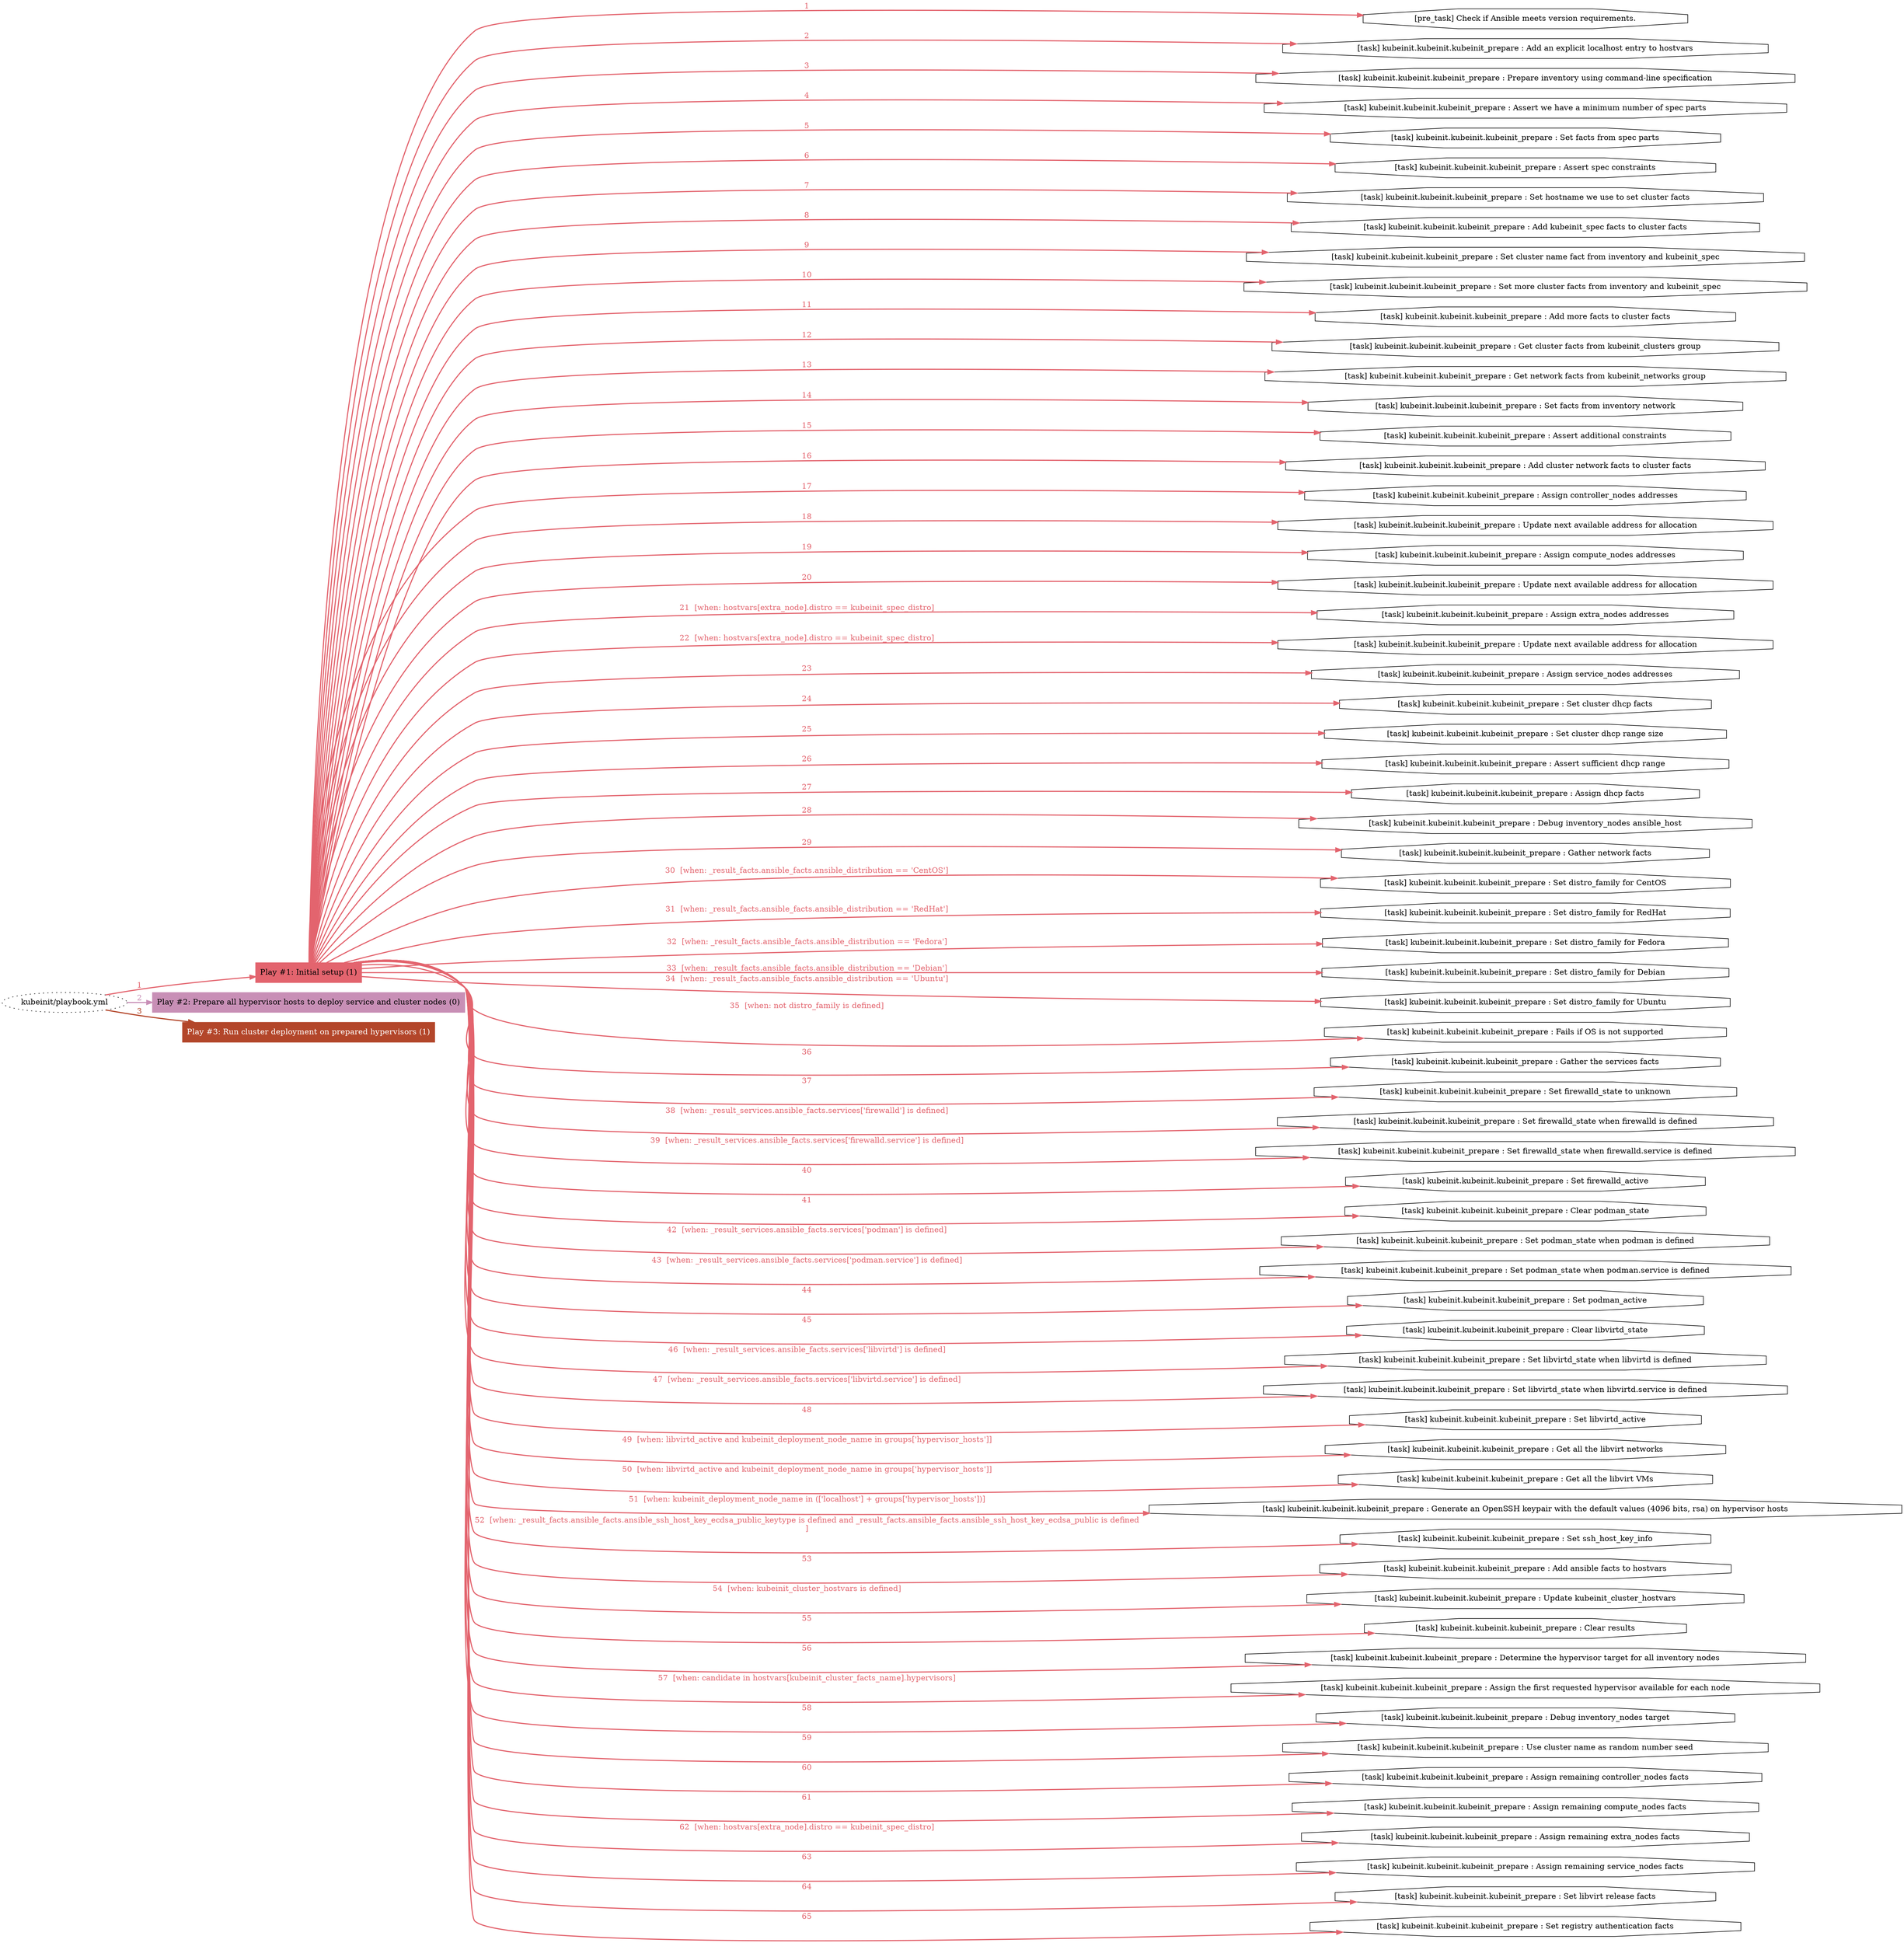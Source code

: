 digraph "kubeinit/playbook.yml "{
	graph [concentrate=true ordering=in rankdir=LR ratio=fill]
	edge [esep=5 sep=10]
	"kubeinit/playbook.yml" [id=root_node style=dotted]
	subgraph "Play #1: Initial setup (1) "{
		"Play #1: Initial setup (1)" [color="#e3646e" fontcolor="#000000" id="play_52530039-606b-4dfa-9c46-30bef21a2dd9" shape=box style=filled tooltip=localhost]
		"kubeinit/playbook.yml" -> "Play #1: Initial setup (1)" [label=1 color="#e3646e" fontcolor="#e3646e" id="edge_58f26c30-e211-405a-aed3-073ce5963cea" style=bold]
		"pre_task_64cfe82e-c05a-4eeb-bb70-443ad7b8ddd8" [label="[pre_task] Check if Ansible meets version requirements." id="pre_task_64cfe82e-c05a-4eeb-bb70-443ad7b8ddd8" shape=octagon tooltip="[pre_task] Check if Ansible meets version requirements."]
		"Play #1: Initial setup (1)" -> "pre_task_64cfe82e-c05a-4eeb-bb70-443ad7b8ddd8" [label=1 color="#e3646e" fontcolor="#e3646e" id="edge_ebd47be2-a93c-4998-9cac-e9412c792b96" style=bold]
		"task_c99364e6-dfbf-4c37-995c-e0d1c5af114d" [label="[task] kubeinit.kubeinit.kubeinit_prepare : Add an explicit localhost entry to hostvars" id="task_c99364e6-dfbf-4c37-995c-e0d1c5af114d" shape=octagon tooltip="[task] kubeinit.kubeinit.kubeinit_prepare : Add an explicit localhost entry to hostvars"]
		"Play #1: Initial setup (1)" -> "task_c99364e6-dfbf-4c37-995c-e0d1c5af114d" [label=2 color="#e3646e" fontcolor="#e3646e" id="edge_9cdf5879-c12a-43d2-959d-68feb255e8d2" style=bold]
		"task_08b57ab3-c253-414b-aeb4-c3d736a2b969" [label="[task] kubeinit.kubeinit.kubeinit_prepare : Prepare inventory using command-line specification" id="task_08b57ab3-c253-414b-aeb4-c3d736a2b969" shape=octagon tooltip="[task] kubeinit.kubeinit.kubeinit_prepare : Prepare inventory using command-line specification"]
		"Play #1: Initial setup (1)" -> "task_08b57ab3-c253-414b-aeb4-c3d736a2b969" [label=3 color="#e3646e" fontcolor="#e3646e" id="edge_3bfb6977-a9f2-4e24-a5ce-eaaadf1097fb" style=bold]
		"task_fe14df56-5d6a-4ece-a7b1-b003e24ef159" [label="[task] kubeinit.kubeinit.kubeinit_prepare : Assert we have a minimum number of spec parts" id="task_fe14df56-5d6a-4ece-a7b1-b003e24ef159" shape=octagon tooltip="[task] kubeinit.kubeinit.kubeinit_prepare : Assert we have a minimum number of spec parts"]
		"Play #1: Initial setup (1)" -> "task_fe14df56-5d6a-4ece-a7b1-b003e24ef159" [label=4 color="#e3646e" fontcolor="#e3646e" id="edge_3857414b-7839-4c7b-8bfc-795e44a07902" style=bold]
		"task_882293aa-dab1-4be0-b636-dbb8b683d809" [label="[task] kubeinit.kubeinit.kubeinit_prepare : Set facts from spec parts" id="task_882293aa-dab1-4be0-b636-dbb8b683d809" shape=octagon tooltip="[task] kubeinit.kubeinit.kubeinit_prepare : Set facts from spec parts"]
		"Play #1: Initial setup (1)" -> "task_882293aa-dab1-4be0-b636-dbb8b683d809" [label=5 color="#e3646e" fontcolor="#e3646e" id="edge_04dafb3c-1df0-4be0-9ed6-cc96756f5874" style=bold]
		"task_dca54800-dfdf-4eca-8485-eea4f8a29579" [label="[task] kubeinit.kubeinit.kubeinit_prepare : Assert spec constraints" id="task_dca54800-dfdf-4eca-8485-eea4f8a29579" shape=octagon tooltip="[task] kubeinit.kubeinit.kubeinit_prepare : Assert spec constraints"]
		"Play #1: Initial setup (1)" -> "task_dca54800-dfdf-4eca-8485-eea4f8a29579" [label=6 color="#e3646e" fontcolor="#e3646e" id="edge_d29c7356-d094-4c60-af0a-2bb2a8950ce7" style=bold]
		"task_2767025d-a8b0-45f3-a717-f3dbb45f9359" [label="[task] kubeinit.kubeinit.kubeinit_prepare : Set hostname we use to set cluster facts" id="task_2767025d-a8b0-45f3-a717-f3dbb45f9359" shape=octagon tooltip="[task] kubeinit.kubeinit.kubeinit_prepare : Set hostname we use to set cluster facts"]
		"Play #1: Initial setup (1)" -> "task_2767025d-a8b0-45f3-a717-f3dbb45f9359" [label=7 color="#e3646e" fontcolor="#e3646e" id="edge_d1ef1e18-2868-4396-a0bb-b53556cc9178" style=bold]
		"task_99edfcc3-f513-4685-b034-8f46596bfa07" [label="[task] kubeinit.kubeinit.kubeinit_prepare : Add kubeinit_spec facts to cluster facts" id="task_99edfcc3-f513-4685-b034-8f46596bfa07" shape=octagon tooltip="[task] kubeinit.kubeinit.kubeinit_prepare : Add kubeinit_spec facts to cluster facts"]
		"Play #1: Initial setup (1)" -> "task_99edfcc3-f513-4685-b034-8f46596bfa07" [label=8 color="#e3646e" fontcolor="#e3646e" id="edge_670d83c6-9aaf-49bc-b185-151256e9820a" style=bold]
		"task_230d137e-1420-4634-be98-b2719d0c544b" [label="[task] kubeinit.kubeinit.kubeinit_prepare : Set cluster name fact from inventory and kubeinit_spec" id="task_230d137e-1420-4634-be98-b2719d0c544b" shape=octagon tooltip="[task] kubeinit.kubeinit.kubeinit_prepare : Set cluster name fact from inventory and kubeinit_spec"]
		"Play #1: Initial setup (1)" -> "task_230d137e-1420-4634-be98-b2719d0c544b" [label=9 color="#e3646e" fontcolor="#e3646e" id="edge_e910c20a-d9b5-4411-b6bf-87ff32080a6d" style=bold]
		"task_d86a1af4-f948-4ecb-be95-df2477f3b68a" [label="[task] kubeinit.kubeinit.kubeinit_prepare : Set more cluster facts from inventory and kubeinit_spec" id="task_d86a1af4-f948-4ecb-be95-df2477f3b68a" shape=octagon tooltip="[task] kubeinit.kubeinit.kubeinit_prepare : Set more cluster facts from inventory and kubeinit_spec"]
		"Play #1: Initial setup (1)" -> "task_d86a1af4-f948-4ecb-be95-df2477f3b68a" [label=10 color="#e3646e" fontcolor="#e3646e" id="edge_de102ddb-858a-4ccb-9bb5-22042a6198bb" style=bold]
		"task_2ef3a14c-35af-428c-8a6e-c9fd1307fb39" [label="[task] kubeinit.kubeinit.kubeinit_prepare : Add more facts to cluster facts" id="task_2ef3a14c-35af-428c-8a6e-c9fd1307fb39" shape=octagon tooltip="[task] kubeinit.kubeinit.kubeinit_prepare : Add more facts to cluster facts"]
		"Play #1: Initial setup (1)" -> "task_2ef3a14c-35af-428c-8a6e-c9fd1307fb39" [label=11 color="#e3646e" fontcolor="#e3646e" id="edge_6f744dcd-f1a8-4964-b385-e622a1c529e0" style=bold]
		"task_d0463387-4896-4550-82ef-c78ea649b88b" [label="[task] kubeinit.kubeinit.kubeinit_prepare : Get cluster facts from kubeinit_clusters group" id="task_d0463387-4896-4550-82ef-c78ea649b88b" shape=octagon tooltip="[task] kubeinit.kubeinit.kubeinit_prepare : Get cluster facts from kubeinit_clusters group"]
		"Play #1: Initial setup (1)" -> "task_d0463387-4896-4550-82ef-c78ea649b88b" [label=12 color="#e3646e" fontcolor="#e3646e" id="edge_47913d4d-da89-4d41-981d-53fec9fff740" style=bold]
		"task_c1e9c63a-2a59-44c3-ac37-410d7caf8329" [label="[task] kubeinit.kubeinit.kubeinit_prepare : Get network facts from kubeinit_networks group" id="task_c1e9c63a-2a59-44c3-ac37-410d7caf8329" shape=octagon tooltip="[task] kubeinit.kubeinit.kubeinit_prepare : Get network facts from kubeinit_networks group"]
		"Play #1: Initial setup (1)" -> "task_c1e9c63a-2a59-44c3-ac37-410d7caf8329" [label=13 color="#e3646e" fontcolor="#e3646e" id="edge_f32a200c-bf0e-4052-81cb-75baccd2e7f7" style=bold]
		"task_c5c885bd-48c4-453c-a10a-f5ef882c80b1" [label="[task] kubeinit.kubeinit.kubeinit_prepare : Set facts from inventory network" id="task_c5c885bd-48c4-453c-a10a-f5ef882c80b1" shape=octagon tooltip="[task] kubeinit.kubeinit.kubeinit_prepare : Set facts from inventory network"]
		"Play #1: Initial setup (1)" -> "task_c5c885bd-48c4-453c-a10a-f5ef882c80b1" [label=14 color="#e3646e" fontcolor="#e3646e" id="edge_99a3f280-87d6-40ad-9a25-da7486dd0f67" style=bold]
		"task_d6be07dd-dddd-43c7-ba0c-21461838980b" [label="[task] kubeinit.kubeinit.kubeinit_prepare : Assert additional constraints" id="task_d6be07dd-dddd-43c7-ba0c-21461838980b" shape=octagon tooltip="[task] kubeinit.kubeinit.kubeinit_prepare : Assert additional constraints"]
		"Play #1: Initial setup (1)" -> "task_d6be07dd-dddd-43c7-ba0c-21461838980b" [label=15 color="#e3646e" fontcolor="#e3646e" id="edge_99ad24cd-42d8-4ac5-a415-19dbb81ad4a8" style=bold]
		"task_e7d75a5c-a599-431a-8bfd-e7a83e052bee" [label="[task] kubeinit.kubeinit.kubeinit_prepare : Add cluster network facts to cluster facts" id="task_e7d75a5c-a599-431a-8bfd-e7a83e052bee" shape=octagon tooltip="[task] kubeinit.kubeinit.kubeinit_prepare : Add cluster network facts to cluster facts"]
		"Play #1: Initial setup (1)" -> "task_e7d75a5c-a599-431a-8bfd-e7a83e052bee" [label=16 color="#e3646e" fontcolor="#e3646e" id="edge_c37de4b7-6d68-4a0b-8824-6683be78dab7" style=bold]
		"task_a2091ce0-c9a2-4d52-bd1c-5a9e914a7f95" [label="[task] kubeinit.kubeinit.kubeinit_prepare : Assign controller_nodes addresses" id="task_a2091ce0-c9a2-4d52-bd1c-5a9e914a7f95" shape=octagon tooltip="[task] kubeinit.kubeinit.kubeinit_prepare : Assign controller_nodes addresses"]
		"Play #1: Initial setup (1)" -> "task_a2091ce0-c9a2-4d52-bd1c-5a9e914a7f95" [label=17 color="#e3646e" fontcolor="#e3646e" id="edge_5c22cb6d-a02e-4d40-9cbf-8c296523b3da" style=bold]
		"task_d0e1400c-0e83-471b-9b9e-12dc46653184" [label="[task] kubeinit.kubeinit.kubeinit_prepare : Update next available address for allocation" id="task_d0e1400c-0e83-471b-9b9e-12dc46653184" shape=octagon tooltip="[task] kubeinit.kubeinit.kubeinit_prepare : Update next available address for allocation"]
		"Play #1: Initial setup (1)" -> "task_d0e1400c-0e83-471b-9b9e-12dc46653184" [label=18 color="#e3646e" fontcolor="#e3646e" id="edge_c33f6b25-0785-4cec-8c08-5837924161f8" style=bold]
		"task_066e7a30-446c-47a7-b1c3-62c136019353" [label="[task] kubeinit.kubeinit.kubeinit_prepare : Assign compute_nodes addresses" id="task_066e7a30-446c-47a7-b1c3-62c136019353" shape=octagon tooltip="[task] kubeinit.kubeinit.kubeinit_prepare : Assign compute_nodes addresses"]
		"Play #1: Initial setup (1)" -> "task_066e7a30-446c-47a7-b1c3-62c136019353" [label=19 color="#e3646e" fontcolor="#e3646e" id="edge_6950f41d-15e7-4086-b9dd-42ee6bb1cfd2" style=bold]
		"task_c2df56b8-d9fe-48b5-94e1-e61f34d6a717" [label="[task] kubeinit.kubeinit.kubeinit_prepare : Update next available address for allocation" id="task_c2df56b8-d9fe-48b5-94e1-e61f34d6a717" shape=octagon tooltip="[task] kubeinit.kubeinit.kubeinit_prepare : Update next available address for allocation"]
		"Play #1: Initial setup (1)" -> "task_c2df56b8-d9fe-48b5-94e1-e61f34d6a717" [label=20 color="#e3646e" fontcolor="#e3646e" id="edge_cc5a9d85-28bd-45a1-a55b-e5668db5252c" style=bold]
		"task_fe03a030-af4c-46d4-bc69-58f5d00a432b" [label="[task] kubeinit.kubeinit.kubeinit_prepare : Assign extra_nodes addresses" id="task_fe03a030-af4c-46d4-bc69-58f5d00a432b" shape=octagon tooltip="[task] kubeinit.kubeinit.kubeinit_prepare : Assign extra_nodes addresses"]
		"Play #1: Initial setup (1)" -> "task_fe03a030-af4c-46d4-bc69-58f5d00a432b" [label="21  [when: hostvars[extra_node].distro == kubeinit_spec_distro]" color="#e3646e" fontcolor="#e3646e" id="edge_f8a1e406-da8d-49c6-8dd9-2fc1e4e80f2a" style=bold]
		"task_0e3c7ed8-94d9-4ca1-a5db-32eb3d0163bb" [label="[task] kubeinit.kubeinit.kubeinit_prepare : Update next available address for allocation" id="task_0e3c7ed8-94d9-4ca1-a5db-32eb3d0163bb" shape=octagon tooltip="[task] kubeinit.kubeinit.kubeinit_prepare : Update next available address for allocation"]
		"Play #1: Initial setup (1)" -> "task_0e3c7ed8-94d9-4ca1-a5db-32eb3d0163bb" [label="22  [when: hostvars[extra_node].distro == kubeinit_spec_distro]" color="#e3646e" fontcolor="#e3646e" id="edge_15b65b69-1b9e-494a-ba80-1f99dec250a2" style=bold]
		"task_53bcbbc6-ed91-4f68-9b4c-c120b2686808" [label="[task] kubeinit.kubeinit.kubeinit_prepare : Assign service_nodes addresses" id="task_53bcbbc6-ed91-4f68-9b4c-c120b2686808" shape=octagon tooltip="[task] kubeinit.kubeinit.kubeinit_prepare : Assign service_nodes addresses"]
		"Play #1: Initial setup (1)" -> "task_53bcbbc6-ed91-4f68-9b4c-c120b2686808" [label=23 color="#e3646e" fontcolor="#e3646e" id="edge_50c352e1-84e6-4d12-852f-e941047eed38" style=bold]
		"task_57dd6178-57fa-4db2-b488-1351c1976dc9" [label="[task] kubeinit.kubeinit.kubeinit_prepare : Set cluster dhcp facts" id="task_57dd6178-57fa-4db2-b488-1351c1976dc9" shape=octagon tooltip="[task] kubeinit.kubeinit.kubeinit_prepare : Set cluster dhcp facts"]
		"Play #1: Initial setup (1)" -> "task_57dd6178-57fa-4db2-b488-1351c1976dc9" [label=24 color="#e3646e" fontcolor="#e3646e" id="edge_8fa6c079-5226-498b-9607-390f22b7ebf7" style=bold]
		"task_7d38bfdd-565f-4d5c-863f-38cae39a5fdf" [label="[task] kubeinit.kubeinit.kubeinit_prepare : Set cluster dhcp range size" id="task_7d38bfdd-565f-4d5c-863f-38cae39a5fdf" shape=octagon tooltip="[task] kubeinit.kubeinit.kubeinit_prepare : Set cluster dhcp range size"]
		"Play #1: Initial setup (1)" -> "task_7d38bfdd-565f-4d5c-863f-38cae39a5fdf" [label=25 color="#e3646e" fontcolor="#e3646e" id="edge_d0cfebe4-aa80-4ee7-ad49-b0fa33b55ebd" style=bold]
		"task_d7a94dcb-30b9-4623-b0e3-ade3d545cd3f" [label="[task] kubeinit.kubeinit.kubeinit_prepare : Assert sufficient dhcp range" id="task_d7a94dcb-30b9-4623-b0e3-ade3d545cd3f" shape=octagon tooltip="[task] kubeinit.kubeinit.kubeinit_prepare : Assert sufficient dhcp range"]
		"Play #1: Initial setup (1)" -> "task_d7a94dcb-30b9-4623-b0e3-ade3d545cd3f" [label=26 color="#e3646e" fontcolor="#e3646e" id="edge_ba76f54c-4147-4a2b-b707-e525bb634643" style=bold]
		"task_598c99d4-cb0d-4ea5-ab2f-9aa257ba4a2c" [label="[task] kubeinit.kubeinit.kubeinit_prepare : Assign dhcp facts" id="task_598c99d4-cb0d-4ea5-ab2f-9aa257ba4a2c" shape=octagon tooltip="[task] kubeinit.kubeinit.kubeinit_prepare : Assign dhcp facts"]
		"Play #1: Initial setup (1)" -> "task_598c99d4-cb0d-4ea5-ab2f-9aa257ba4a2c" [label=27 color="#e3646e" fontcolor="#e3646e" id="edge_76a37124-fcd9-459d-8b53-919011e521b4" style=bold]
		"task_7e987eac-a926-450c-8f76-85a34b9e018a" [label="[task] kubeinit.kubeinit.kubeinit_prepare : Debug inventory_nodes ansible_host" id="task_7e987eac-a926-450c-8f76-85a34b9e018a" shape=octagon tooltip="[task] kubeinit.kubeinit.kubeinit_prepare : Debug inventory_nodes ansible_host"]
		"Play #1: Initial setup (1)" -> "task_7e987eac-a926-450c-8f76-85a34b9e018a" [label=28 color="#e3646e" fontcolor="#e3646e" id="edge_1c0acce0-0f18-448d-8972-cfbac0bd6d43" style=bold]
		"task_f1d3ca63-05fe-4c09-8310-c2739acaf59a" [label="[task] kubeinit.kubeinit.kubeinit_prepare : Gather network facts" id="task_f1d3ca63-05fe-4c09-8310-c2739acaf59a" shape=octagon tooltip="[task] kubeinit.kubeinit.kubeinit_prepare : Gather network facts"]
		"Play #1: Initial setup (1)" -> "task_f1d3ca63-05fe-4c09-8310-c2739acaf59a" [label=29 color="#e3646e" fontcolor="#e3646e" id="edge_16c586e2-1c14-4736-a3cf-bca29c729caa" style=bold]
		"task_3ae8f6bf-7632-4129-a3b0-e9f086505f7b" [label="[task] kubeinit.kubeinit.kubeinit_prepare : Set distro_family for CentOS" id="task_3ae8f6bf-7632-4129-a3b0-e9f086505f7b" shape=octagon tooltip="[task] kubeinit.kubeinit.kubeinit_prepare : Set distro_family for CentOS"]
		"Play #1: Initial setup (1)" -> "task_3ae8f6bf-7632-4129-a3b0-e9f086505f7b" [label="30  [when: _result_facts.ansible_facts.ansible_distribution == 'CentOS']" color="#e3646e" fontcolor="#e3646e" id="edge_c426da7b-b8f4-41fd-b91a-7ab508b71e52" style=bold]
		"task_81bcbf19-b197-4827-9dd9-00c9f5134549" [label="[task] kubeinit.kubeinit.kubeinit_prepare : Set distro_family for RedHat" id="task_81bcbf19-b197-4827-9dd9-00c9f5134549" shape=octagon tooltip="[task] kubeinit.kubeinit.kubeinit_prepare : Set distro_family for RedHat"]
		"Play #1: Initial setup (1)" -> "task_81bcbf19-b197-4827-9dd9-00c9f5134549" [label="31  [when: _result_facts.ansible_facts.ansible_distribution == 'RedHat']" color="#e3646e" fontcolor="#e3646e" id="edge_d0a05d23-a3ec-4175-8720-a24d92b0104c" style=bold]
		"task_15ef6411-1d25-454e-99bd-4589254034a7" [label="[task] kubeinit.kubeinit.kubeinit_prepare : Set distro_family for Fedora" id="task_15ef6411-1d25-454e-99bd-4589254034a7" shape=octagon tooltip="[task] kubeinit.kubeinit.kubeinit_prepare : Set distro_family for Fedora"]
		"Play #1: Initial setup (1)" -> "task_15ef6411-1d25-454e-99bd-4589254034a7" [label="32  [when: _result_facts.ansible_facts.ansible_distribution == 'Fedora']" color="#e3646e" fontcolor="#e3646e" id="edge_34bbb89d-a870-4e24-ad6f-ee6150d29822" style=bold]
		"task_b3ebfcbf-9608-4625-8f60-e705d8972b73" [label="[task] kubeinit.kubeinit.kubeinit_prepare : Set distro_family for Debian" id="task_b3ebfcbf-9608-4625-8f60-e705d8972b73" shape=octagon tooltip="[task] kubeinit.kubeinit.kubeinit_prepare : Set distro_family for Debian"]
		"Play #1: Initial setup (1)" -> "task_b3ebfcbf-9608-4625-8f60-e705d8972b73" [label="33  [when: _result_facts.ansible_facts.ansible_distribution == 'Debian']" color="#e3646e" fontcolor="#e3646e" id="edge_85aba2dd-f0a2-43da-a21a-76a1400465b9" style=bold]
		"task_1e646fe3-cca5-4be5-96ac-71d0744ac645" [label="[task] kubeinit.kubeinit.kubeinit_prepare : Set distro_family for Ubuntu" id="task_1e646fe3-cca5-4be5-96ac-71d0744ac645" shape=octagon tooltip="[task] kubeinit.kubeinit.kubeinit_prepare : Set distro_family for Ubuntu"]
		"Play #1: Initial setup (1)" -> "task_1e646fe3-cca5-4be5-96ac-71d0744ac645" [label="34  [when: _result_facts.ansible_facts.ansible_distribution == 'Ubuntu']" color="#e3646e" fontcolor="#e3646e" id="edge_b24e2c1d-f1f9-4693-80ee-1c56faaf2bb2" style=bold]
		"task_2adf8103-7567-4150-a86b-399cdab4509b" [label="[task] kubeinit.kubeinit.kubeinit_prepare : Fails if OS is not supported" id="task_2adf8103-7567-4150-a86b-399cdab4509b" shape=octagon tooltip="[task] kubeinit.kubeinit.kubeinit_prepare : Fails if OS is not supported"]
		"Play #1: Initial setup (1)" -> "task_2adf8103-7567-4150-a86b-399cdab4509b" [label="35  [when: not distro_family is defined]" color="#e3646e" fontcolor="#e3646e" id="edge_1f5f4ce4-8ac3-487c-a731-0de927200357" style=bold]
		"task_3fb4501c-b0d3-48ee-98b1-fc84cb155146" [label="[task] kubeinit.kubeinit.kubeinit_prepare : Gather the services facts" id="task_3fb4501c-b0d3-48ee-98b1-fc84cb155146" shape=octagon tooltip="[task] kubeinit.kubeinit.kubeinit_prepare : Gather the services facts"]
		"Play #1: Initial setup (1)" -> "task_3fb4501c-b0d3-48ee-98b1-fc84cb155146" [label=36 color="#e3646e" fontcolor="#e3646e" id="edge_dbb9e91f-77e5-4a7a-84df-de2f1466a246" style=bold]
		"task_c3f81e04-1e89-4f14-a839-f723322529db" [label="[task] kubeinit.kubeinit.kubeinit_prepare : Set firewalld_state to unknown" id="task_c3f81e04-1e89-4f14-a839-f723322529db" shape=octagon tooltip="[task] kubeinit.kubeinit.kubeinit_prepare : Set firewalld_state to unknown"]
		"Play #1: Initial setup (1)" -> "task_c3f81e04-1e89-4f14-a839-f723322529db" [label=37 color="#e3646e" fontcolor="#e3646e" id="edge_16e6b836-fd9e-461c-9c71-838bb1a159f8" style=bold]
		"task_1279c500-8a17-4db4-85ab-14868f8e61b1" [label="[task] kubeinit.kubeinit.kubeinit_prepare : Set firewalld_state when firewalld is defined" id="task_1279c500-8a17-4db4-85ab-14868f8e61b1" shape=octagon tooltip="[task] kubeinit.kubeinit.kubeinit_prepare : Set firewalld_state when firewalld is defined"]
		"Play #1: Initial setup (1)" -> "task_1279c500-8a17-4db4-85ab-14868f8e61b1" [label="38  [when: _result_services.ansible_facts.services['firewalld'] is defined]" color="#e3646e" fontcolor="#e3646e" id="edge_3d6a42d0-7949-43c0-b097-2046cd42ae31" style=bold]
		"task_2c9c544b-25f1-40f2-b49c-1f994fb0dd91" [label="[task] kubeinit.kubeinit.kubeinit_prepare : Set firewalld_state when firewalld.service is defined" id="task_2c9c544b-25f1-40f2-b49c-1f994fb0dd91" shape=octagon tooltip="[task] kubeinit.kubeinit.kubeinit_prepare : Set firewalld_state when firewalld.service is defined"]
		"Play #1: Initial setup (1)" -> "task_2c9c544b-25f1-40f2-b49c-1f994fb0dd91" [label="39  [when: _result_services.ansible_facts.services['firewalld.service'] is defined]" color="#e3646e" fontcolor="#e3646e" id="edge_88e74756-bede-463d-9aa5-358759369f64" style=bold]
		"task_856d2eb0-b83d-4f7b-8901-a757cae1f066" [label="[task] kubeinit.kubeinit.kubeinit_prepare : Set firewalld_active" id="task_856d2eb0-b83d-4f7b-8901-a757cae1f066" shape=octagon tooltip="[task] kubeinit.kubeinit.kubeinit_prepare : Set firewalld_active"]
		"Play #1: Initial setup (1)" -> "task_856d2eb0-b83d-4f7b-8901-a757cae1f066" [label=40 color="#e3646e" fontcolor="#e3646e" id="edge_c2133982-289a-4aeb-b504-0b474b2c4656" style=bold]
		"task_a7fcfc3f-c503-4f2f-a7fd-2e6527f19691" [label="[task] kubeinit.kubeinit.kubeinit_prepare : Clear podman_state" id="task_a7fcfc3f-c503-4f2f-a7fd-2e6527f19691" shape=octagon tooltip="[task] kubeinit.kubeinit.kubeinit_prepare : Clear podman_state"]
		"Play #1: Initial setup (1)" -> "task_a7fcfc3f-c503-4f2f-a7fd-2e6527f19691" [label=41 color="#e3646e" fontcolor="#e3646e" id="edge_9af43fd5-6b0c-41b2-a8d3-b85abcb5e847" style=bold]
		"task_5a4c6a67-fc01-46e0-81d2-b449139413c2" [label="[task] kubeinit.kubeinit.kubeinit_prepare : Set podman_state when podman is defined" id="task_5a4c6a67-fc01-46e0-81d2-b449139413c2" shape=octagon tooltip="[task] kubeinit.kubeinit.kubeinit_prepare : Set podman_state when podman is defined"]
		"Play #1: Initial setup (1)" -> "task_5a4c6a67-fc01-46e0-81d2-b449139413c2" [label="42  [when: _result_services.ansible_facts.services['podman'] is defined]" color="#e3646e" fontcolor="#e3646e" id="edge_a13260db-0d8b-4263-9dcb-075add290d3e" style=bold]
		"task_35aea261-f11f-45da-80ae-d82a0303fd23" [label="[task] kubeinit.kubeinit.kubeinit_prepare : Set podman_state when podman.service is defined" id="task_35aea261-f11f-45da-80ae-d82a0303fd23" shape=octagon tooltip="[task] kubeinit.kubeinit.kubeinit_prepare : Set podman_state when podman.service is defined"]
		"Play #1: Initial setup (1)" -> "task_35aea261-f11f-45da-80ae-d82a0303fd23" [label="43  [when: _result_services.ansible_facts.services['podman.service'] is defined]" color="#e3646e" fontcolor="#e3646e" id="edge_ecfd0e2a-3f19-47f8-af8d-4fdd989525ea" style=bold]
		"task_25104332-da53-489a-8103-82d426c10461" [label="[task] kubeinit.kubeinit.kubeinit_prepare : Set podman_active" id="task_25104332-da53-489a-8103-82d426c10461" shape=octagon tooltip="[task] kubeinit.kubeinit.kubeinit_prepare : Set podman_active"]
		"Play #1: Initial setup (1)" -> "task_25104332-da53-489a-8103-82d426c10461" [label=44 color="#e3646e" fontcolor="#e3646e" id="edge_2fb3ca11-f2d0-45ed-b151-5f808db439c6" style=bold]
		"task_0e922d57-b69f-4ba1-860d-91147d1f2657" [label="[task] kubeinit.kubeinit.kubeinit_prepare : Clear libvirtd_state" id="task_0e922d57-b69f-4ba1-860d-91147d1f2657" shape=octagon tooltip="[task] kubeinit.kubeinit.kubeinit_prepare : Clear libvirtd_state"]
		"Play #1: Initial setup (1)" -> "task_0e922d57-b69f-4ba1-860d-91147d1f2657" [label=45 color="#e3646e" fontcolor="#e3646e" id="edge_c392c882-b12c-47a7-960c-feb95463f917" style=bold]
		"task_57509be8-8346-4f45-8aa2-21a7aa89a12e" [label="[task] kubeinit.kubeinit.kubeinit_prepare : Set libvirtd_state when libvirtd is defined" id="task_57509be8-8346-4f45-8aa2-21a7aa89a12e" shape=octagon tooltip="[task] kubeinit.kubeinit.kubeinit_prepare : Set libvirtd_state when libvirtd is defined"]
		"Play #1: Initial setup (1)" -> "task_57509be8-8346-4f45-8aa2-21a7aa89a12e" [label="46  [when: _result_services.ansible_facts.services['libvirtd'] is defined]" color="#e3646e" fontcolor="#e3646e" id="edge_7f8e6698-648b-441c-87d2-d7804148c8c4" style=bold]
		"task_d2952aa1-d798-4137-bc1f-bc918bd1df2f" [label="[task] kubeinit.kubeinit.kubeinit_prepare : Set libvirtd_state when libvirtd.service is defined" id="task_d2952aa1-d798-4137-bc1f-bc918bd1df2f" shape=octagon tooltip="[task] kubeinit.kubeinit.kubeinit_prepare : Set libvirtd_state when libvirtd.service is defined"]
		"Play #1: Initial setup (1)" -> "task_d2952aa1-d798-4137-bc1f-bc918bd1df2f" [label="47  [when: _result_services.ansible_facts.services['libvirtd.service'] is defined]" color="#e3646e" fontcolor="#e3646e" id="edge_f43ce5a9-bf23-4ea7-98d8-c72d93cf95b7" style=bold]
		"task_553bc746-8bb6-4198-b5fe-bc9e8e97f387" [label="[task] kubeinit.kubeinit.kubeinit_prepare : Set libvirtd_active" id="task_553bc746-8bb6-4198-b5fe-bc9e8e97f387" shape=octagon tooltip="[task] kubeinit.kubeinit.kubeinit_prepare : Set libvirtd_active"]
		"Play #1: Initial setup (1)" -> "task_553bc746-8bb6-4198-b5fe-bc9e8e97f387" [label=48 color="#e3646e" fontcolor="#e3646e" id="edge_201aed0d-8414-460c-866c-5a66f7a3c7a8" style=bold]
		"task_6f7c055f-02f3-406d-a6e4-87e7e6f5c054" [label="[task] kubeinit.kubeinit.kubeinit_prepare : Get all the libvirt networks" id="task_6f7c055f-02f3-406d-a6e4-87e7e6f5c054" shape=octagon tooltip="[task] kubeinit.kubeinit.kubeinit_prepare : Get all the libvirt networks"]
		"Play #1: Initial setup (1)" -> "task_6f7c055f-02f3-406d-a6e4-87e7e6f5c054" [label="49  [when: libvirtd_active and kubeinit_deployment_node_name in groups['hypervisor_hosts']]" color="#e3646e" fontcolor="#e3646e" id="edge_d68e19a3-6f6f-4744-95fb-80ebd7f13491" style=bold]
		"task_3c382dd8-5520-4894-98c9-4f13544f5aa8" [label="[task] kubeinit.kubeinit.kubeinit_prepare : Get all the libvirt VMs" id="task_3c382dd8-5520-4894-98c9-4f13544f5aa8" shape=octagon tooltip="[task] kubeinit.kubeinit.kubeinit_prepare : Get all the libvirt VMs"]
		"Play #1: Initial setup (1)" -> "task_3c382dd8-5520-4894-98c9-4f13544f5aa8" [label="50  [when: libvirtd_active and kubeinit_deployment_node_name in groups['hypervisor_hosts']]" color="#e3646e" fontcolor="#e3646e" id="edge_72cbb925-9c0f-41ce-8fa6-41f9d46f140f" style=bold]
		"task_65baa038-2908-4569-9dfb-ee9d1fb70240" [label="[task] kubeinit.kubeinit.kubeinit_prepare : Generate an OpenSSH keypair with the default values (4096 bits, rsa) on hypervisor hosts" id="task_65baa038-2908-4569-9dfb-ee9d1fb70240" shape=octagon tooltip="[task] kubeinit.kubeinit.kubeinit_prepare : Generate an OpenSSH keypair with the default values (4096 bits, rsa) on hypervisor hosts"]
		"Play #1: Initial setup (1)" -> "task_65baa038-2908-4569-9dfb-ee9d1fb70240" [label="51  [when: kubeinit_deployment_node_name in (['localhost'] + groups['hypervisor_hosts'])]" color="#e3646e" fontcolor="#e3646e" id="edge_e755dc1e-6cf9-447a-8bb5-e4b18398e4fc" style=bold]
		"task_435ec0b2-d45a-4a18-91f1-348cee75dbe5" [label="[task] kubeinit.kubeinit.kubeinit_prepare : Set ssh_host_key_info" id="task_435ec0b2-d45a-4a18-91f1-348cee75dbe5" shape=octagon tooltip="[task] kubeinit.kubeinit.kubeinit_prepare : Set ssh_host_key_info"]
		"Play #1: Initial setup (1)" -> "task_435ec0b2-d45a-4a18-91f1-348cee75dbe5" [label="52  [when: _result_facts.ansible_facts.ansible_ssh_host_key_ecdsa_public_keytype is defined and _result_facts.ansible_facts.ansible_ssh_host_key_ecdsa_public is defined
]" color="#e3646e" fontcolor="#e3646e" id="edge_0314c266-b034-431b-8e4f-2f1226ef89f4" style=bold]
		"task_4a7be271-3c94-4f30-b326-bc204e23b6b5" [label="[task] kubeinit.kubeinit.kubeinit_prepare : Add ansible facts to hostvars" id="task_4a7be271-3c94-4f30-b326-bc204e23b6b5" shape=octagon tooltip="[task] kubeinit.kubeinit.kubeinit_prepare : Add ansible facts to hostvars"]
		"Play #1: Initial setup (1)" -> "task_4a7be271-3c94-4f30-b326-bc204e23b6b5" [label=53 color="#e3646e" fontcolor="#e3646e" id="edge_8ed36390-320a-49c9-b36a-a6077d2ee719" style=bold]
		"task_5f361121-0cb3-412c-ac4e-c6dd653419f4" [label="[task] kubeinit.kubeinit.kubeinit_prepare : Update kubeinit_cluster_hostvars" id="task_5f361121-0cb3-412c-ac4e-c6dd653419f4" shape=octagon tooltip="[task] kubeinit.kubeinit.kubeinit_prepare : Update kubeinit_cluster_hostvars"]
		"Play #1: Initial setup (1)" -> "task_5f361121-0cb3-412c-ac4e-c6dd653419f4" [label="54  [when: kubeinit_cluster_hostvars is defined]" color="#e3646e" fontcolor="#e3646e" id="edge_e9643ee2-628e-433d-8376-138e36178040" style=bold]
		"task_3e2cbcb7-2b21-4e14-b946-d49cd0b6f56d" [label="[task] kubeinit.kubeinit.kubeinit_prepare : Clear results" id="task_3e2cbcb7-2b21-4e14-b946-d49cd0b6f56d" shape=octagon tooltip="[task] kubeinit.kubeinit.kubeinit_prepare : Clear results"]
		"Play #1: Initial setup (1)" -> "task_3e2cbcb7-2b21-4e14-b946-d49cd0b6f56d" [label=55 color="#e3646e" fontcolor="#e3646e" id="edge_5440e0c4-2fbc-46ac-a32e-154e1785e496" style=bold]
		"task_b46994d4-4c6e-4351-964c-1e469a4d6c84" [label="[task] kubeinit.kubeinit.kubeinit_prepare : Determine the hypervisor target for all inventory nodes" id="task_b46994d4-4c6e-4351-964c-1e469a4d6c84" shape=octagon tooltip="[task] kubeinit.kubeinit.kubeinit_prepare : Determine the hypervisor target for all inventory nodes"]
		"Play #1: Initial setup (1)" -> "task_b46994d4-4c6e-4351-964c-1e469a4d6c84" [label=56 color="#e3646e" fontcolor="#e3646e" id="edge_5b312b0d-794a-4997-81ef-7070323bab03" style=bold]
		"task_ab60d052-5de8-4d47-9e56-2dd340b7e81f" [label="[task] kubeinit.kubeinit.kubeinit_prepare : Assign the first requested hypervisor available for each node" id="task_ab60d052-5de8-4d47-9e56-2dd340b7e81f" shape=octagon tooltip="[task] kubeinit.kubeinit.kubeinit_prepare : Assign the first requested hypervisor available for each node"]
		"Play #1: Initial setup (1)" -> "task_ab60d052-5de8-4d47-9e56-2dd340b7e81f" [label="57  [when: candidate in hostvars[kubeinit_cluster_facts_name].hypervisors]" color="#e3646e" fontcolor="#e3646e" id="edge_47c782e9-77b5-4613-87c2-1b5cb67e1e96" style=bold]
		"task_74c9cb72-5f6b-4ced-81e8-2c3ecb2db3a2" [label="[task] kubeinit.kubeinit.kubeinit_prepare : Debug inventory_nodes target" id="task_74c9cb72-5f6b-4ced-81e8-2c3ecb2db3a2" shape=octagon tooltip="[task] kubeinit.kubeinit.kubeinit_prepare : Debug inventory_nodes target"]
		"Play #1: Initial setup (1)" -> "task_74c9cb72-5f6b-4ced-81e8-2c3ecb2db3a2" [label=58 color="#e3646e" fontcolor="#e3646e" id="edge_94d22bb2-a8dd-40bb-b943-bc058a58e612" style=bold]
		"task_85e84fd7-c642-4153-a0c9-d060a3edd6ad" [label="[task] kubeinit.kubeinit.kubeinit_prepare : Use cluster name as random number seed" id="task_85e84fd7-c642-4153-a0c9-d060a3edd6ad" shape=octagon tooltip="[task] kubeinit.kubeinit.kubeinit_prepare : Use cluster name as random number seed"]
		"Play #1: Initial setup (1)" -> "task_85e84fd7-c642-4153-a0c9-d060a3edd6ad" [label=59 color="#e3646e" fontcolor="#e3646e" id="edge_7a50db64-11d0-41da-ad50-0d6323d3f19a" style=bold]
		"task_47d72db3-772d-4ffc-8fbe-91489023b95d" [label="[task] kubeinit.kubeinit.kubeinit_prepare : Assign remaining controller_nodes facts" id="task_47d72db3-772d-4ffc-8fbe-91489023b95d" shape=octagon tooltip="[task] kubeinit.kubeinit.kubeinit_prepare : Assign remaining controller_nodes facts"]
		"Play #1: Initial setup (1)" -> "task_47d72db3-772d-4ffc-8fbe-91489023b95d" [label=60 color="#e3646e" fontcolor="#e3646e" id="edge_bfb8b2d9-441a-4415-97ce-feb5385597a5" style=bold]
		"task_dae8f3b8-f9fe-40e3-8eb4-a5a600b3816d" [label="[task] kubeinit.kubeinit.kubeinit_prepare : Assign remaining compute_nodes facts" id="task_dae8f3b8-f9fe-40e3-8eb4-a5a600b3816d" shape=octagon tooltip="[task] kubeinit.kubeinit.kubeinit_prepare : Assign remaining compute_nodes facts"]
		"Play #1: Initial setup (1)" -> "task_dae8f3b8-f9fe-40e3-8eb4-a5a600b3816d" [label=61 color="#e3646e" fontcolor="#e3646e" id="edge_71556c0b-7cec-4b66-ac62-6eb4b2dc95aa" style=bold]
		"task_29412c88-b7e8-4027-9c89-23cad05e0534" [label="[task] kubeinit.kubeinit.kubeinit_prepare : Assign remaining extra_nodes facts" id="task_29412c88-b7e8-4027-9c89-23cad05e0534" shape=octagon tooltip="[task] kubeinit.kubeinit.kubeinit_prepare : Assign remaining extra_nodes facts"]
		"Play #1: Initial setup (1)" -> "task_29412c88-b7e8-4027-9c89-23cad05e0534" [label="62  [when: hostvars[extra_node].distro == kubeinit_spec_distro]" color="#e3646e" fontcolor="#e3646e" id="edge_d5bb9a2c-ac4d-419f-aedf-f0572326a7b5" style=bold]
		"task_c1c54759-8f80-45ef-8b54-1acb0dbb97ec" [label="[task] kubeinit.kubeinit.kubeinit_prepare : Assign remaining service_nodes facts" id="task_c1c54759-8f80-45ef-8b54-1acb0dbb97ec" shape=octagon tooltip="[task] kubeinit.kubeinit.kubeinit_prepare : Assign remaining service_nodes facts"]
		"Play #1: Initial setup (1)" -> "task_c1c54759-8f80-45ef-8b54-1acb0dbb97ec" [label=63 color="#e3646e" fontcolor="#e3646e" id="edge_53151492-5303-4b62-9a7d-66c68acd5a25" style=bold]
		"task_026dddf3-a31a-4646-ae31-95dfa1e66000" [label="[task] kubeinit.kubeinit.kubeinit_prepare : Set libvirt release facts" id="task_026dddf3-a31a-4646-ae31-95dfa1e66000" shape=octagon tooltip="[task] kubeinit.kubeinit.kubeinit_prepare : Set libvirt release facts"]
		"Play #1: Initial setup (1)" -> "task_026dddf3-a31a-4646-ae31-95dfa1e66000" [label=64 color="#e3646e" fontcolor="#e3646e" id="edge_8def69ff-1fbf-4fbe-b4af-02309f5b9446" style=bold]
		"task_d384fff1-6a62-4c25-80d7-1ecee1ef1306" [label="[task] kubeinit.kubeinit.kubeinit_prepare : Set registry authentication facts" id="task_d384fff1-6a62-4c25-80d7-1ecee1ef1306" shape=octagon tooltip="[task] kubeinit.kubeinit.kubeinit_prepare : Set registry authentication facts"]
		"Play #1: Initial setup (1)" -> "task_d384fff1-6a62-4c25-80d7-1ecee1ef1306" [label=65 color="#e3646e" fontcolor="#e3646e" id="edge_cd73ed41-03a4-40d9-ac97-bd9e5d756425" style=bold]
	}
	subgraph "Play #2: Prepare all hypervisor hosts to deploy service and cluster nodes (0) "{
		"Play #2: Prepare all hypervisor hosts to deploy service and cluster nodes (0)" [color="#c88fb6" fontcolor="#000000" id="play_881c74b4-c11c-4311-ae38-3c06691e0f0c" shape=box style=filled tooltip=""]
		"kubeinit/playbook.yml" -> "Play #2: Prepare all hypervisor hosts to deploy service and cluster nodes (0)" [label=2 color="#c88fb6" fontcolor="#c88fb6" id="edge_2abd4028-5f5c-47b5-8efb-0b8ffc9c26a8" style=bold]
	}
	subgraph "Play #3: Run cluster deployment on prepared hypervisors (1) "{
		"Play #3: Run cluster deployment on prepared hypervisors (1)" [color="#b3462a" fontcolor="#ffffff" id="play_81d3f7b6-297b-42a5-b92f-1578b3d66585" shape=box style=filled tooltip=localhost]
		"kubeinit/playbook.yml" -> "Play #3: Run cluster deployment on prepared hypervisors (1)" [label=3 color="#b3462a" fontcolor="#b3462a" id="edge_3e9b1509-10a9-4c67-a324-3423c88b9f69" style=bold]
	}
}
